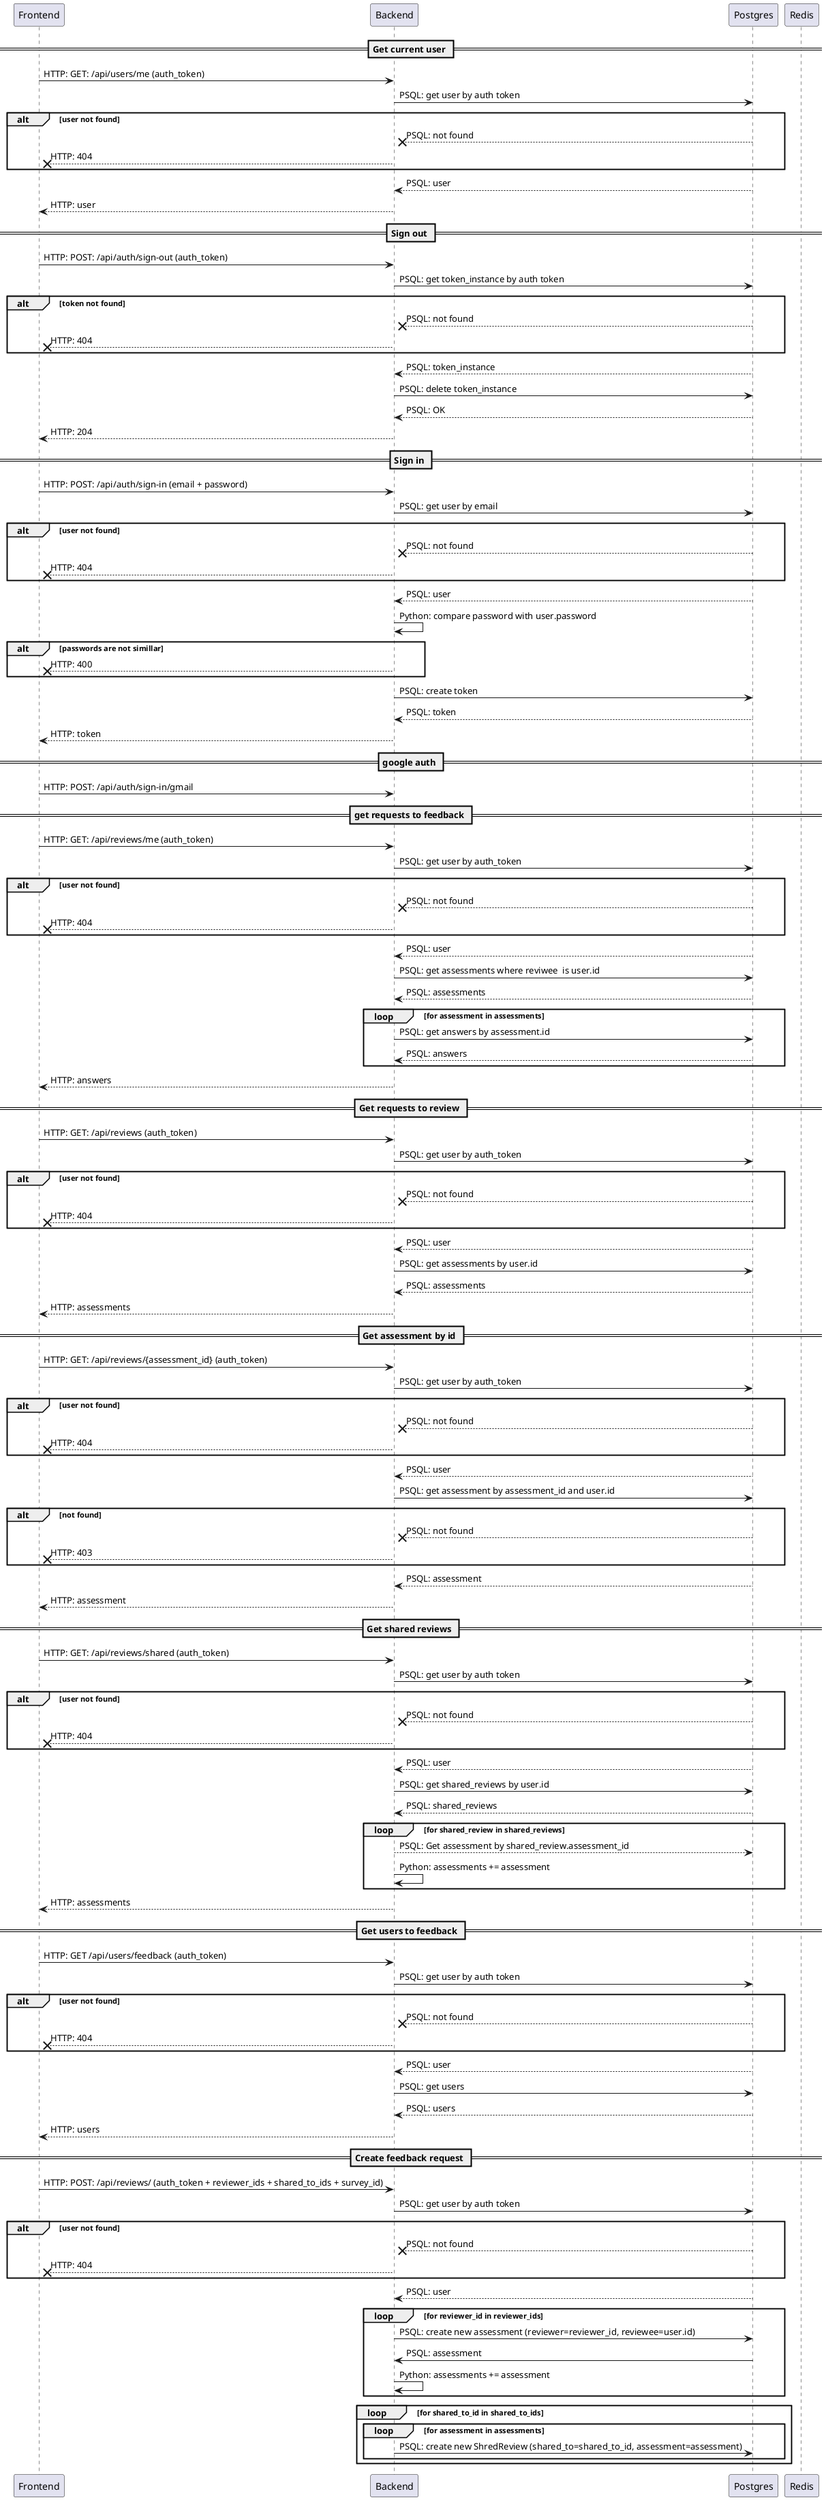 @startuml

participant Frontend
participant Backend
participant Postgres
participant Redis

== Get current user ==
Frontend -> Backend: HTTP: GET: /api/users/me (auth_token)
Backend -> Postgres: PSQL: get user by auth token
alt user not found
Postgres --x Backend: PSQL: not found
Backend --x Frontend: HTTP: 404
end alt
Postgres --> Backend: PSQL: user
Backend --> Frontend: HTTP: user

== Sign out ==
Frontend -> Backend: HTTP: POST: /api/auth/sign-out (auth_token)
Backend -> Postgres: PSQL: get token_instance by auth token
alt token not found
Postgres --x Backend: PSQL: not found
Backend --x Frontend: HTTP: 404
end alt
Postgres --> Backend: PSQL: token_instance
Backend -> Postgres: PSQL: delete token_instance
Postgres --> Backend: PSQL: OK
Backend --> Frontend: HTTP: 204

== Sign in ==
Frontend -> Backend: HTTP: POST: /api/auth/sign-in (email + password)
Backend -> Postgres: PSQL: get user by email
alt user not found
Postgres --x Backend: PSQL: not found
Backend --x Frontend: HTTP: 404
end alt
Postgres --> Backend: PSQL: user
Backend -> Backend: Python: compare password with user.password
alt passwords are not simillar
Backend --x Frontend: HTTP: 400
end alt
Backend -> Postgres: PSQL: create token
Postgres --> Backend: PSQL: token
Backend --> Frontend: HTTP: token

== google auth ==
Frontend -> Backend: HTTP: POST: /api/auth/sign-in/gmail

== get requests to feedback ==
Frontend -> Backend: HTTP: GET: /api/reviews/me (auth_token)
Backend -> Postgres: PSQL: get user by auth_token
alt user not found
Postgres --x Backend: PSQL: not found
Backend --x Frontend: HTTP: 404
end alt
Postgres --> Backend: PSQL: user
Backend -> Postgres: PSQL: get assessments where reviwee  is user.id
Postgres --> Backend: PSQL: assessments
loop for assessment in assessments
Backend -> Postgres: PSQL: get answers by assessment.id
Postgres --> Backend: PSQL: answers
end loop
Backend --> Frontend: HTTP: answers

== Get requests to review ==
Frontend -> Backend: HTTP: GET: /api/reviews (auth_token)
Backend -> Postgres: PSQL: get user by auth_token
alt user not found
Postgres --x Backend: PSQL: not found
Backend --x Frontend: HTTP: 404
end alt
Postgres --> Backend: PSQL: user
Backend -> Postgres: PSQL: get assessments by user.id
Postgres --> Backend: PSQL: assessments
Backend --> Frontend: HTTP: assessments

== Get assessment by id ==
Frontend -> Backend: HTTP: GET: /api/reviews/{assessment_id} (auth_token)
Backend -> Postgres: PSQL: get user by auth_token
alt user not found
Postgres --x Backend: PSQL: not found
Backend --x Frontend: HTTP: 404
end alt
Postgres --> Backend: PSQL: user
Backend -> Postgres: PSQL: get assessment by assessment_id and user.id
alt not found
Postgres --x Backend: PSQL: not found
Backend --x Frontend: HTTP: 403
end alt
Postgres --> Backend: PSQL: assessment
Backend --> Frontend: HTTP: assessment

== Get shared reviews ==
Frontend -> Backend: HTTP: GET: /api/reviews/shared (auth_token)
Backend -> Postgres: PSQL: get user by auth token
alt user not found
Postgres --x Backend: PSQL: not found
Backend --x Frontend: HTTP: 404
end alt
Postgres --> Backend: PSQL: user
Backend -> Postgres: PSQL: get shared_reviews by user.id
Postgres --> Backend: PSQL: shared_reviews
loop for shared_review in shared_reviews
Backend --> Postgres: PSQL: Get assessment by shared_review.assessment_id
Backend -> Backend: Python: assessments += assessment
end loop

Backend --> Frontend: HTTP: assessments

== Get users to feedback ==
Frontend -> Backend: HTTP: GET /api/users/feedback (auth_token)
Backend -> Postgres: PSQL: get user by auth token
alt user not found
Postgres --x Backend: PSQL: not found
Backend --x Frontend: HTTP: 404
end alt
Postgres --> Backend: PSQL: user
Backend -> Postgres: PSQL: get users
Postgres --> Backend: PSQL: users
Backend --> Frontend: HTTP: users

== Create feedback request ==
Frontend -> Backend: HTTP: POST: /api/reviews/ (auth_token + reviewer_ids + shared_to_ids + survey_id)
Backend -> Postgres: PSQL: get user by auth token
alt user not found
Postgres --x Backend: PSQL: not found
Backend --x Frontend: HTTP: 404
end alt
Postgres --> Backend: PSQL: user
loop for reviewer_id in reviewer_ids
Backend -> Postgres: PSQL: create new assessment (reviewer=reviewer_id, reviewee=user.id)
Postgres -> Backend: PSQL: assessment
Backend -> Backend: Python: assessments += assessment
end loop
loop for shared_to_id in shared_to_ids
loop for assessment in assessments
Backend -> Postgres: PSQL: create new ShredReview (shared_to=shared_to_id, assessment=assessment)
end loop
end loop
@enduml